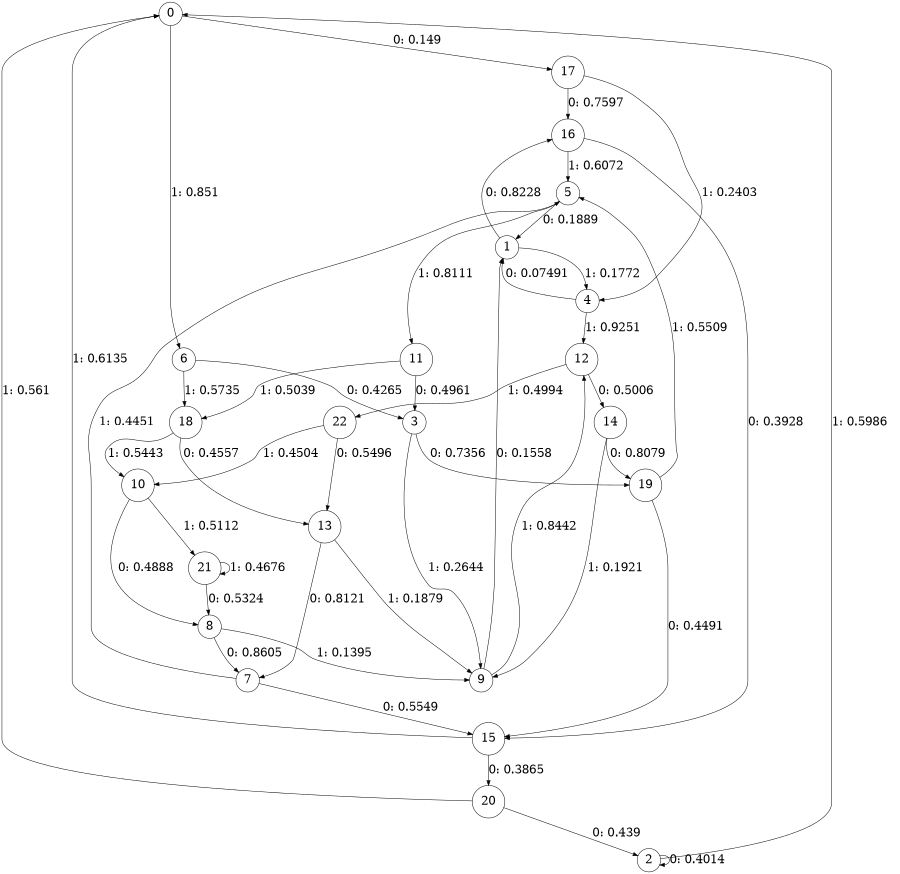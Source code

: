 digraph "ch13faceL5" {
size = "6,8.5";
ratio = "fill";
node [shape = circle];
node [fontsize = 24];
edge [fontsize = 24];
0 -> 17 [label = "0: 0.149    "];
0 -> 6 [label = "1: 0.851    "];
1 -> 16 [label = "0: 0.8228   "];
1 -> 4 [label = "1: 0.1772   "];
2 -> 2 [label = "0: 0.4014   "];
2 -> 0 [label = "1: 0.5986   "];
3 -> 19 [label = "0: 0.7356   "];
3 -> 9 [label = "1: 0.2644   "];
4 -> 1 [label = "0: 0.07491  "];
4 -> 12 [label = "1: 0.9251   "];
5 -> 1 [label = "0: 0.1889   "];
5 -> 11 [label = "1: 0.8111   "];
6 -> 3 [label = "0: 0.4265   "];
6 -> 18 [label = "1: 0.5735   "];
7 -> 15 [label = "0: 0.5549   "];
7 -> 5 [label = "1: 0.4451   "];
8 -> 7 [label = "0: 0.8605   "];
8 -> 9 [label = "1: 0.1395   "];
9 -> 1 [label = "0: 0.1558   "];
9 -> 12 [label = "1: 0.8442   "];
10 -> 8 [label = "0: 0.4888   "];
10 -> 21 [label = "1: 0.5112   "];
11 -> 3 [label = "0: 0.4961   "];
11 -> 18 [label = "1: 0.5039   "];
12 -> 14 [label = "0: 0.5006   "];
12 -> 22 [label = "1: 0.4994   "];
13 -> 7 [label = "0: 0.8121   "];
13 -> 9 [label = "1: 0.1879   "];
14 -> 19 [label = "0: 0.8079   "];
14 -> 9 [label = "1: 0.1921   "];
15 -> 20 [label = "0: 0.3865   "];
15 -> 0 [label = "1: 0.6135   "];
16 -> 15 [label = "0: 0.3928   "];
16 -> 5 [label = "1: 0.6072   "];
17 -> 16 [label = "0: 0.7597   "];
17 -> 4 [label = "1: 0.2403   "];
18 -> 13 [label = "0: 0.4557   "];
18 -> 10 [label = "1: 0.5443   "];
19 -> 15 [label = "0: 0.4491   "];
19 -> 5 [label = "1: 0.5509   "];
20 -> 2 [label = "0: 0.439    "];
20 -> 0 [label = "1: 0.561    "];
21 -> 8 [label = "0: 0.5324   "];
21 -> 21 [label = "1: 0.4676   "];
22 -> 13 [label = "0: 0.5496   "];
22 -> 10 [label = "1: 0.4504   "];
}